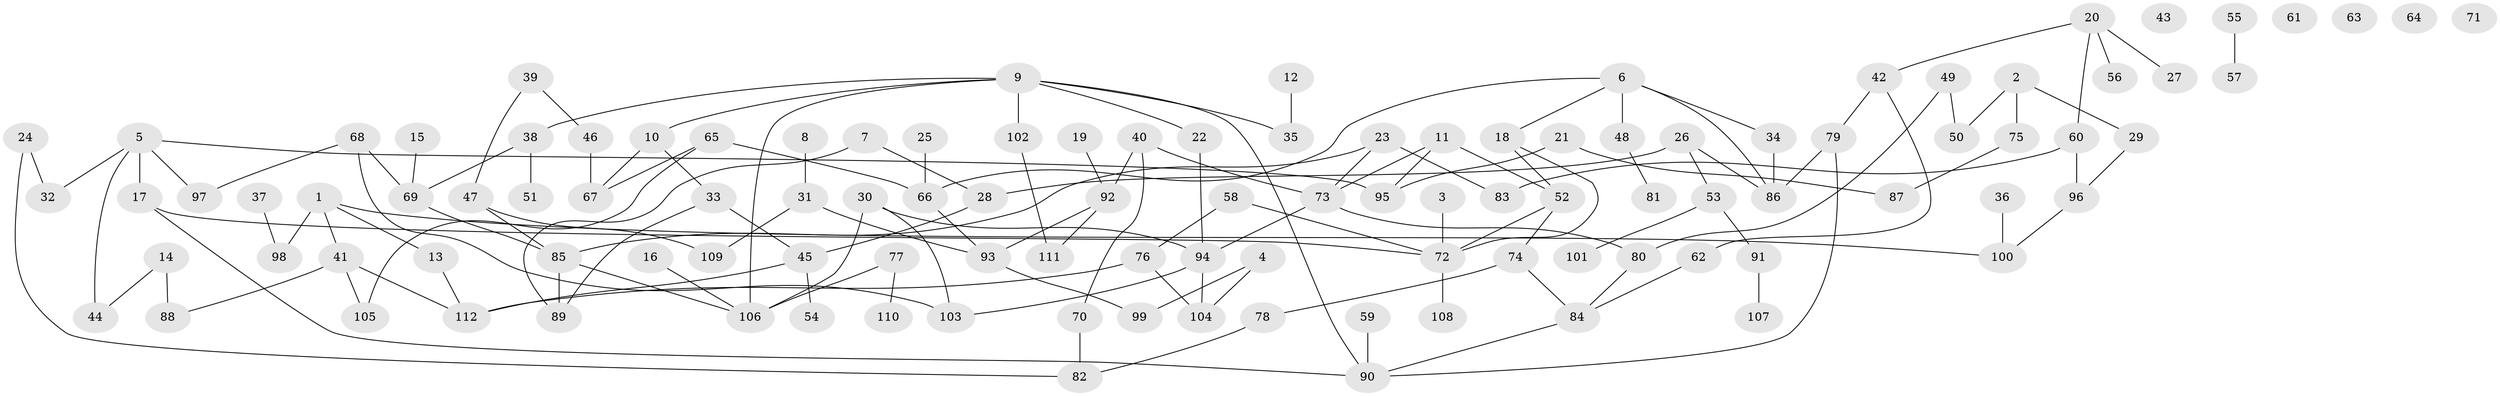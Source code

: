 // coarse degree distribution, {4: 0.09210526315789473, 3: 0.2631578947368421, 1: 0.18421052631578946, 6: 0.07894736842105263, 8: 0.013157894736842105, 2: 0.23684210526315788, 0: 0.07894736842105263, 5: 0.05263157894736842}
// Generated by graph-tools (version 1.1) at 2025/23/03/03/25 07:23:29]
// undirected, 112 vertices, 139 edges
graph export_dot {
graph [start="1"]
  node [color=gray90,style=filled];
  1;
  2;
  3;
  4;
  5;
  6;
  7;
  8;
  9;
  10;
  11;
  12;
  13;
  14;
  15;
  16;
  17;
  18;
  19;
  20;
  21;
  22;
  23;
  24;
  25;
  26;
  27;
  28;
  29;
  30;
  31;
  32;
  33;
  34;
  35;
  36;
  37;
  38;
  39;
  40;
  41;
  42;
  43;
  44;
  45;
  46;
  47;
  48;
  49;
  50;
  51;
  52;
  53;
  54;
  55;
  56;
  57;
  58;
  59;
  60;
  61;
  62;
  63;
  64;
  65;
  66;
  67;
  68;
  69;
  70;
  71;
  72;
  73;
  74;
  75;
  76;
  77;
  78;
  79;
  80;
  81;
  82;
  83;
  84;
  85;
  86;
  87;
  88;
  89;
  90;
  91;
  92;
  93;
  94;
  95;
  96;
  97;
  98;
  99;
  100;
  101;
  102;
  103;
  104;
  105;
  106;
  107;
  108;
  109;
  110;
  111;
  112;
  1 -- 13;
  1 -- 41;
  1 -- 98;
  1 -- 100;
  2 -- 29;
  2 -- 50;
  2 -- 75;
  3 -- 72;
  4 -- 99;
  4 -- 104;
  5 -- 17;
  5 -- 32;
  5 -- 44;
  5 -- 95;
  5 -- 97;
  6 -- 18;
  6 -- 34;
  6 -- 48;
  6 -- 66;
  6 -- 86;
  7 -- 28;
  7 -- 89;
  8 -- 31;
  9 -- 10;
  9 -- 22;
  9 -- 35;
  9 -- 38;
  9 -- 90;
  9 -- 102;
  9 -- 106;
  10 -- 33;
  10 -- 67;
  11 -- 52;
  11 -- 73;
  11 -- 95;
  12 -- 35;
  13 -- 112;
  14 -- 44;
  14 -- 88;
  15 -- 69;
  16 -- 106;
  17 -- 72;
  17 -- 90;
  18 -- 52;
  18 -- 72;
  19 -- 92;
  20 -- 27;
  20 -- 42;
  20 -- 56;
  20 -- 60;
  21 -- 87;
  21 -- 95;
  22 -- 94;
  23 -- 73;
  23 -- 83;
  23 -- 85;
  24 -- 32;
  24 -- 82;
  25 -- 66;
  26 -- 28;
  26 -- 53;
  26 -- 86;
  28 -- 45;
  29 -- 96;
  30 -- 94;
  30 -- 103;
  30 -- 106;
  31 -- 93;
  31 -- 109;
  33 -- 45;
  33 -- 89;
  34 -- 86;
  36 -- 100;
  37 -- 98;
  38 -- 51;
  38 -- 69;
  39 -- 46;
  39 -- 47;
  40 -- 70;
  40 -- 73;
  40 -- 92;
  41 -- 88;
  41 -- 105;
  41 -- 112;
  42 -- 62;
  42 -- 79;
  45 -- 54;
  45 -- 112;
  46 -- 67;
  47 -- 85;
  47 -- 109;
  48 -- 81;
  49 -- 50;
  49 -- 80;
  52 -- 72;
  52 -- 74;
  53 -- 91;
  53 -- 101;
  55 -- 57;
  58 -- 72;
  58 -- 76;
  59 -- 90;
  60 -- 83;
  60 -- 96;
  62 -- 84;
  65 -- 66;
  65 -- 67;
  65 -- 105;
  66 -- 93;
  68 -- 69;
  68 -- 97;
  68 -- 103;
  69 -- 85;
  70 -- 82;
  72 -- 108;
  73 -- 80;
  73 -- 94;
  74 -- 78;
  74 -- 84;
  75 -- 87;
  76 -- 104;
  76 -- 112;
  77 -- 106;
  77 -- 110;
  78 -- 82;
  79 -- 86;
  79 -- 90;
  80 -- 84;
  84 -- 90;
  85 -- 89;
  85 -- 106;
  91 -- 107;
  92 -- 93;
  92 -- 111;
  93 -- 99;
  94 -- 103;
  94 -- 104;
  96 -- 100;
  102 -- 111;
}
